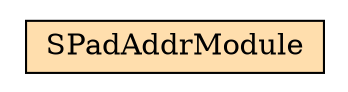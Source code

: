 digraph SPadAddrModule_hierarchy { rankdir="TB" 
 node [shape="rectangle"]; 
rankdir="LR" 
stylesheet = "styles.css"
module_1 [shape= "plaintext" href="SPadAddrModule.dot.svg" label=<

<TABLE BORDER="0" CELLBORDER="1" CELLSPACING="0" CELLPADDING="4" >
      
  <TR >
    <TD BGCOLOR="#FFDEAD" > SPadAddrModule </TD>
  </TR>
        
</TABLE>>];

      }
